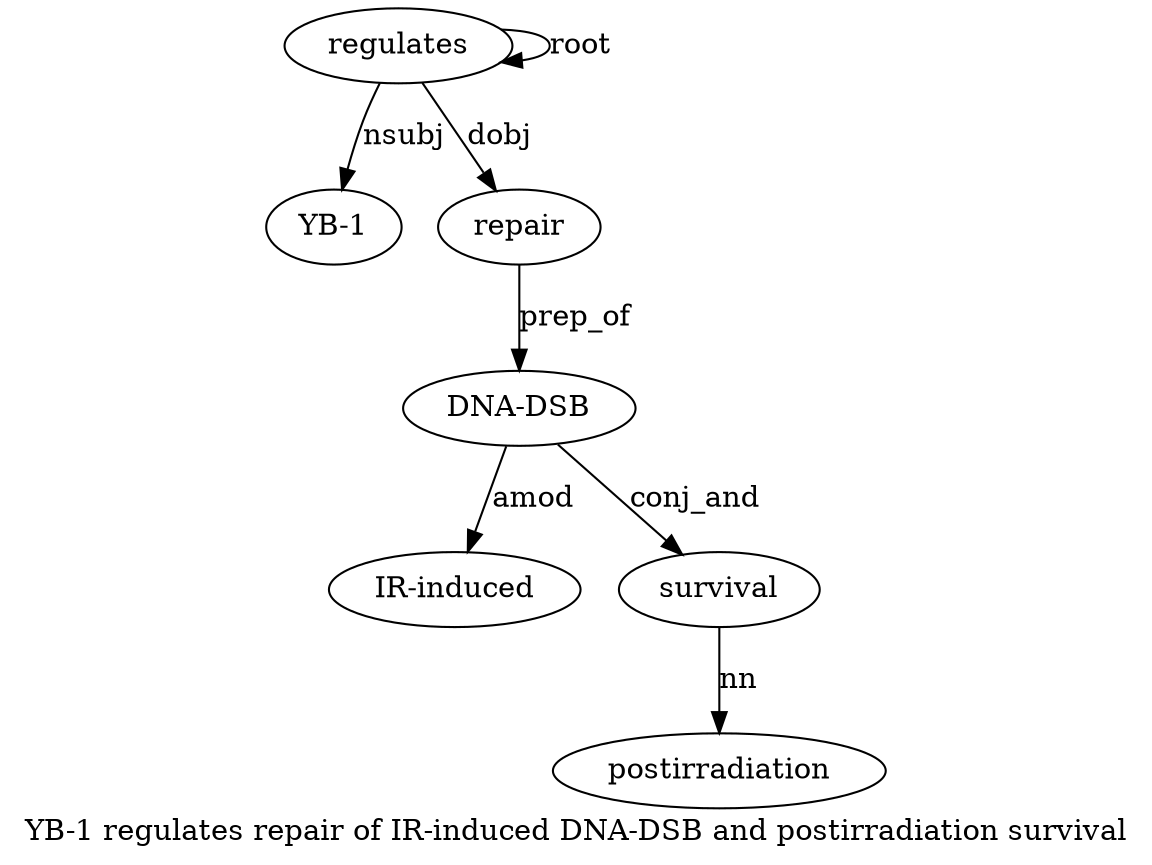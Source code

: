 digraph "YB-1 regulates repair of IR-induced DNA-DSB and postirradiation survival" {
label="YB-1 regulates repair of IR-induced DNA-DSB and postirradiation survival";
regulates2 [style=filled, fillcolor=white, label=regulates];
"YB-1" [style=filled, fillcolor=white, label="YB-1"];
regulates2 -> "YB-1"  [label=nsubj];
regulates2 -> regulates2  [label=root];
repair3 [style=filled, fillcolor=white, label=repair];
regulates2 -> repair3  [label=dobj];
"DNA-DSB6" [style=filled, fillcolor=white, label="DNA-DSB"];
"IR-induced5" [style=filled, fillcolor=white, label="IR-induced"];
"DNA-DSB6" -> "IR-induced5"  [label=amod];
repair3 -> "DNA-DSB6"  [label=prep_of];
survival9 [style=filled, fillcolor=white, label=survival];
postirradiation8 [style=filled, fillcolor=white, label=postirradiation];
survival9 -> postirradiation8  [label=nn];
"DNA-DSB6" -> survival9  [label=conj_and];
}
